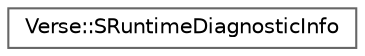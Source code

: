 digraph "Graphical Class Hierarchy"
{
 // INTERACTIVE_SVG=YES
 // LATEX_PDF_SIZE
  bgcolor="transparent";
  edge [fontname=Helvetica,fontsize=10,labelfontname=Helvetica,labelfontsize=10];
  node [fontname=Helvetica,fontsize=10,shape=box,height=0.2,width=0.4];
  rankdir="LR";
  Node0 [id="Node000000",label="Verse::SRuntimeDiagnosticInfo",height=0.2,width=0.4,color="grey40", fillcolor="white", style="filled",URL="$d9/d24/structVerse_1_1SRuntimeDiagnosticInfo.html",tooltip=" "];
}
